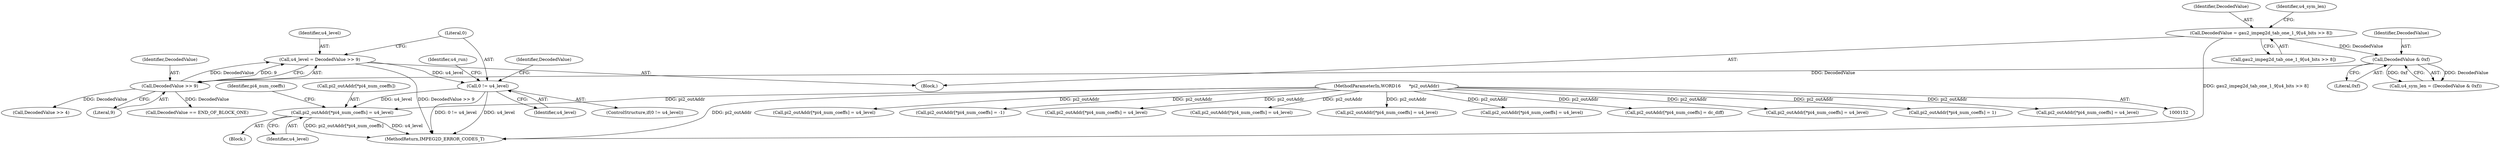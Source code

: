 digraph "0_Android_8b4ed5a23175b7ffa56eea4678db7287f825e985@pointer" {
"1000467" [label="(Call,pi2_outAddr[*pi4_num_coeffs] = u4_level)"];
"1000439" [label="(Call,0 != u4_level)"];
"1000433" [label="(Call,u4_level = DecodedValue >> 9)"];
"1000435" [label="(Call,DecodedValue >> 9)"];
"1000430" [label="(Call,DecodedValue & 0xf)"];
"1000421" [label="(Call,DecodedValue = gau2_impeg2d_tab_one_1_9[u4_bits >> 8])"];
"1000154" [label="(MethodParameterIn,WORD16      *pi2_outAddr)"];
"1000434" [label="(Identifier,u4_level)"];
"1000442" [label="(Block,)"];
"1000431" [label="(Identifier,DecodedValue)"];
"1000636" [label="(Call,pi2_outAddr[*pi4_num_coeffs] = u4_level)"];
"1000435" [label="(Call,DecodedValue >> 9)"];
"1000347" [label="(Call,pi2_outAddr[*pi4_num_coeffs] = -1)"];
"1000468" [label="(Call,pi2_outAddr[*pi4_num_coeffs])"];
"1000422" [label="(Identifier,DecodedValue)"];
"1000440" [label="(Literal,0)"];
"1000480" [label="(Identifier,DecodedValue)"];
"1000441" [label="(Identifier,u4_level)"];
"1000437" [label="(Literal,9)"];
"1001064" [label="(MethodReturn,IMPEG2D_ERROR_CODES_T)"];
"1000433" [label="(Call,u4_level = DecodedValue >> 9)"];
"1000706" [label="(Call,pi2_outAddr[*pi4_num_coeffs] = u4_level)"];
"1000472" [label="(Identifier,u4_level)"];
"1000436" [label="(Identifier,DecodedValue)"];
"1000950" [label="(Call,pi2_outAddr[*pi4_num_coeffs] = u4_level)"];
"1000429" [label="(Identifier,u4_sym_len)"];
"1000415" [label="(Block,)"];
"1001020" [label="(Call,pi2_outAddr[*pi4_num_coeffs] = u4_level)"];
"1000438" [label="(ControlStructure,if(0 != u4_level))"];
"1000428" [label="(Call,u4_sym_len = (DecodedValue & 0xf))"];
"1000446" [label="(Call,DecodedValue >> 4)"];
"1000421" [label="(Call,DecodedValue = gau2_impeg2d_tab_one_1_9[u4_bits >> 8])"];
"1000794" [label="(Call,pi2_outAddr[*pi4_num_coeffs] = u4_level)"];
"1000432" [label="(Literal,0xf)"];
"1000444" [label="(Identifier,u4_run)"];
"1000303" [label="(Call,pi2_outAddr[*pi4_num_coeffs] = dc_diff)"];
"1000154" [label="(MethodParameterIn,WORD16      *pi2_outAddr)"];
"1000475" [label="(Identifier,pi4_num_coeffs)"];
"1000891" [label="(Call,pi2_outAddr[*pi4_num_coeffs] = u4_level)"];
"1000423" [label="(Call,gau2_impeg2d_tab_one_1_9[u4_bits >> 8])"];
"1000479" [label="(Call,DecodedValue == END_OF_BLOCK_ONE)"];
"1000439" [label="(Call,0 != u4_level)"];
"1000467" [label="(Call,pi2_outAddr[*pi4_num_coeffs] = u4_level)"];
"1000356" [label="(Call,pi2_outAddr[*pi4_num_coeffs] = 1)"];
"1000577" [label="(Call,pi2_outAddr[*pi4_num_coeffs] = u4_level)"];
"1000430" [label="(Call,DecodedValue & 0xf)"];
"1000467" -> "1000442"  [label="AST: "];
"1000467" -> "1000472"  [label="CFG: "];
"1000468" -> "1000467"  [label="AST: "];
"1000472" -> "1000467"  [label="AST: "];
"1000475" -> "1000467"  [label="CFG: "];
"1000467" -> "1001064"  [label="DDG: u4_level"];
"1000467" -> "1001064"  [label="DDG: pi2_outAddr[*pi4_num_coeffs]"];
"1000439" -> "1000467"  [label="DDG: u4_level"];
"1000154" -> "1000467"  [label="DDG: pi2_outAddr"];
"1000439" -> "1000438"  [label="AST: "];
"1000439" -> "1000441"  [label="CFG: "];
"1000440" -> "1000439"  [label="AST: "];
"1000441" -> "1000439"  [label="AST: "];
"1000444" -> "1000439"  [label="CFG: "];
"1000480" -> "1000439"  [label="CFG: "];
"1000439" -> "1001064"  [label="DDG: u4_level"];
"1000439" -> "1001064"  [label="DDG: 0 != u4_level"];
"1000433" -> "1000439"  [label="DDG: u4_level"];
"1000433" -> "1000415"  [label="AST: "];
"1000433" -> "1000435"  [label="CFG: "];
"1000434" -> "1000433"  [label="AST: "];
"1000435" -> "1000433"  [label="AST: "];
"1000440" -> "1000433"  [label="CFG: "];
"1000433" -> "1001064"  [label="DDG: DecodedValue >> 9"];
"1000435" -> "1000433"  [label="DDG: DecodedValue"];
"1000435" -> "1000433"  [label="DDG: 9"];
"1000435" -> "1000437"  [label="CFG: "];
"1000436" -> "1000435"  [label="AST: "];
"1000437" -> "1000435"  [label="AST: "];
"1000430" -> "1000435"  [label="DDG: DecodedValue"];
"1000435" -> "1000446"  [label="DDG: DecodedValue"];
"1000435" -> "1000479"  [label="DDG: DecodedValue"];
"1000430" -> "1000428"  [label="AST: "];
"1000430" -> "1000432"  [label="CFG: "];
"1000431" -> "1000430"  [label="AST: "];
"1000432" -> "1000430"  [label="AST: "];
"1000428" -> "1000430"  [label="CFG: "];
"1000430" -> "1000428"  [label="DDG: DecodedValue"];
"1000430" -> "1000428"  [label="DDG: 0xf"];
"1000421" -> "1000430"  [label="DDG: DecodedValue"];
"1000421" -> "1000415"  [label="AST: "];
"1000421" -> "1000423"  [label="CFG: "];
"1000422" -> "1000421"  [label="AST: "];
"1000423" -> "1000421"  [label="AST: "];
"1000429" -> "1000421"  [label="CFG: "];
"1000421" -> "1001064"  [label="DDG: gau2_impeg2d_tab_one_1_9[u4_bits >> 8]"];
"1000154" -> "1000152"  [label="AST: "];
"1000154" -> "1001064"  [label="DDG: pi2_outAddr"];
"1000154" -> "1000303"  [label="DDG: pi2_outAddr"];
"1000154" -> "1000347"  [label="DDG: pi2_outAddr"];
"1000154" -> "1000356"  [label="DDG: pi2_outAddr"];
"1000154" -> "1000577"  [label="DDG: pi2_outAddr"];
"1000154" -> "1000636"  [label="DDG: pi2_outAddr"];
"1000154" -> "1000706"  [label="DDG: pi2_outAddr"];
"1000154" -> "1000794"  [label="DDG: pi2_outAddr"];
"1000154" -> "1000891"  [label="DDG: pi2_outAddr"];
"1000154" -> "1000950"  [label="DDG: pi2_outAddr"];
"1000154" -> "1001020"  [label="DDG: pi2_outAddr"];
}
